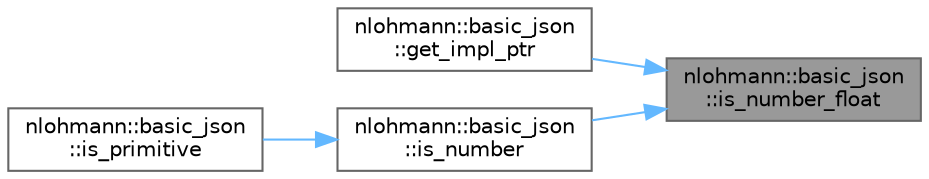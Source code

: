 digraph "nlohmann::basic_json::is_number_float"
{
 // LATEX_PDF_SIZE
  bgcolor="transparent";
  edge [fontname=Helvetica,fontsize=10,labelfontname=Helvetica,labelfontsize=10];
  node [fontname=Helvetica,fontsize=10,shape=box,height=0.2,width=0.4];
  rankdir="RL";
  Node1 [label="nlohmann::basic_json\l::is_number_float",height=0.2,width=0.4,color="gray40", fillcolor="grey60", style="filled", fontcolor="black",tooltip="return whether value is a floating-point number"];
  Node1 -> Node2 [dir="back",color="steelblue1",style="solid"];
  Node2 [label="nlohmann::basic_json\l::get_impl_ptr",height=0.2,width=0.4,color="grey40", fillcolor="white", style="filled",URL="$a01659.html#ac745ec6849d32869c87b3a007ae682f1",tooltip="get a pointer to the value (floating-point number)"];
  Node1 -> Node3 [dir="back",color="steelblue1",style="solid"];
  Node3 [label="nlohmann::basic_json\l::is_number",height=0.2,width=0.4,color="grey40", fillcolor="white", style="filled",URL="$a01659.html#abd47ac8eba63833152795280f75b5851",tooltip="return whether value is a number"];
  Node3 -> Node4 [dir="back",color="steelblue1",style="solid"];
  Node4 [label="nlohmann::basic_json\l::is_primitive",height=0.2,width=0.4,color="grey40", fillcolor="white", style="filled",URL="$a01659.html#a548d2d4013da24e7d7510d90febc80c4",tooltip="return whether type is primitive"];
}
